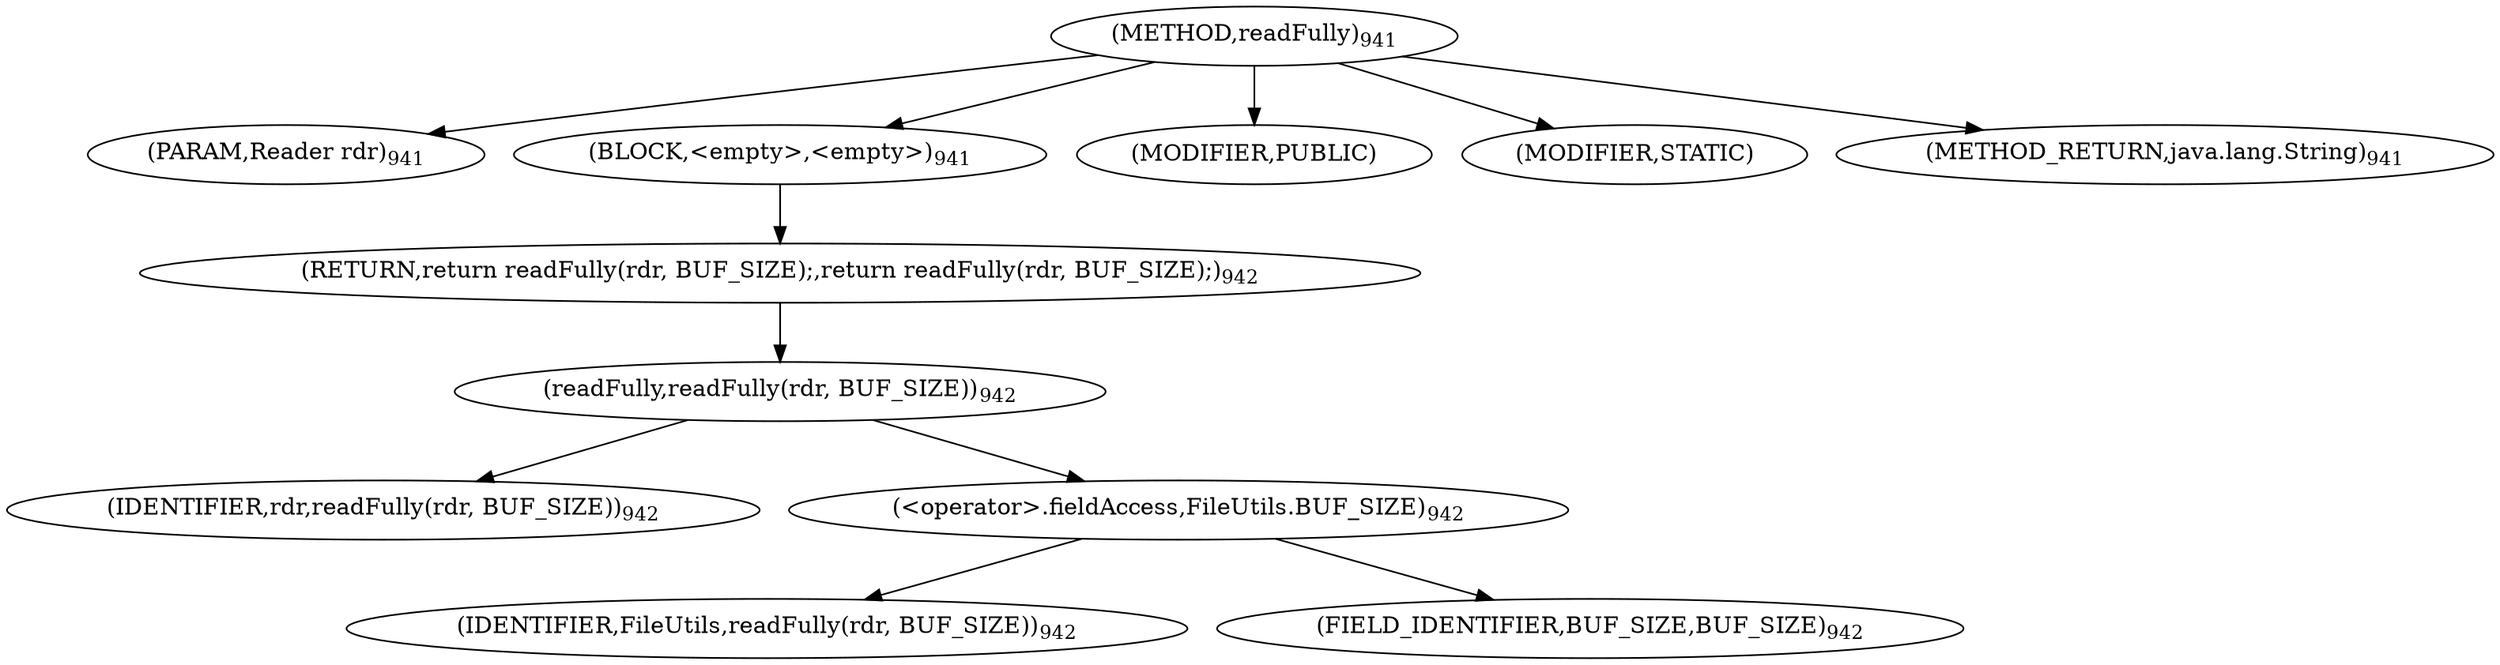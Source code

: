 digraph "readFully" {  
"1643" [label = <(METHOD,readFully)<SUB>941</SUB>> ]
"1644" [label = <(PARAM,Reader rdr)<SUB>941</SUB>> ]
"1645" [label = <(BLOCK,&lt;empty&gt;,&lt;empty&gt;)<SUB>941</SUB>> ]
"1646" [label = <(RETURN,return readFully(rdr, BUF_SIZE);,return readFully(rdr, BUF_SIZE);)<SUB>942</SUB>> ]
"1647" [label = <(readFully,readFully(rdr, BUF_SIZE))<SUB>942</SUB>> ]
"1648" [label = <(IDENTIFIER,rdr,readFully(rdr, BUF_SIZE))<SUB>942</SUB>> ]
"1649" [label = <(&lt;operator&gt;.fieldAccess,FileUtils.BUF_SIZE)<SUB>942</SUB>> ]
"1650" [label = <(IDENTIFIER,FileUtils,readFully(rdr, BUF_SIZE))<SUB>942</SUB>> ]
"1651" [label = <(FIELD_IDENTIFIER,BUF_SIZE,BUF_SIZE)<SUB>942</SUB>> ]
"1652" [label = <(MODIFIER,PUBLIC)> ]
"1653" [label = <(MODIFIER,STATIC)> ]
"1654" [label = <(METHOD_RETURN,java.lang.String)<SUB>941</SUB>> ]
  "1643" -> "1644" 
  "1643" -> "1645" 
  "1643" -> "1652" 
  "1643" -> "1653" 
  "1643" -> "1654" 
  "1645" -> "1646" 
  "1646" -> "1647" 
  "1647" -> "1648" 
  "1647" -> "1649" 
  "1649" -> "1650" 
  "1649" -> "1651" 
}
